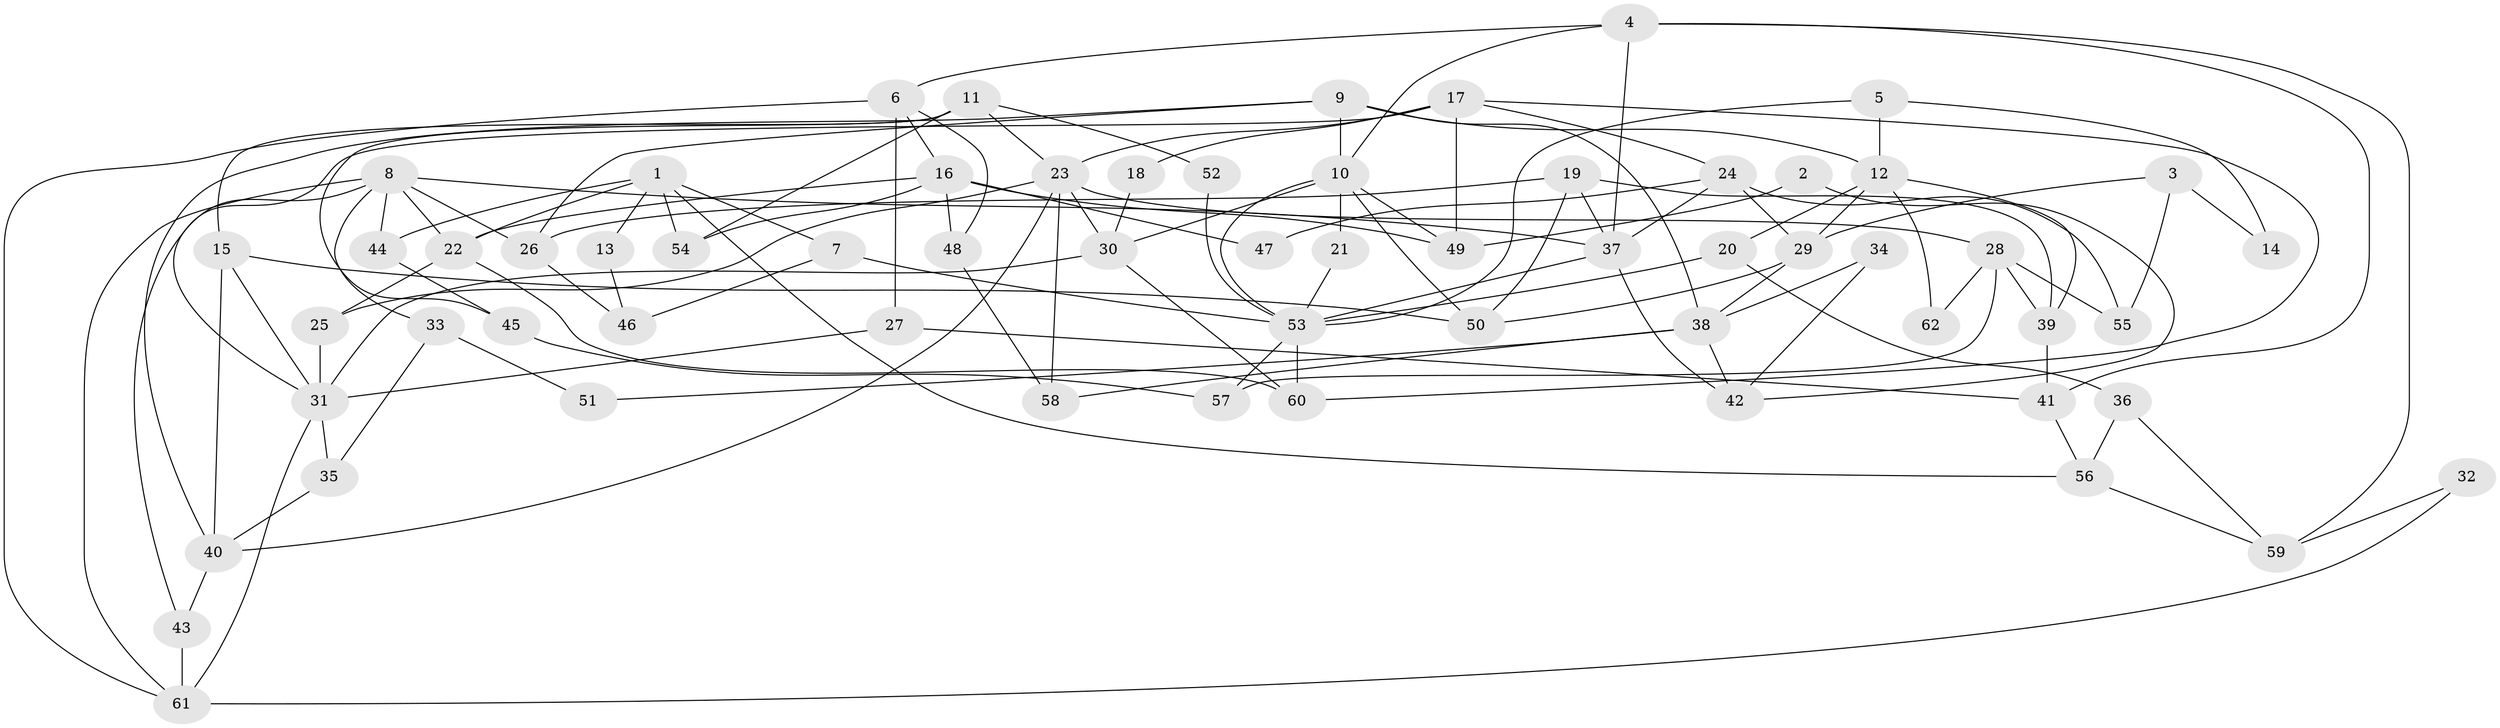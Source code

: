 // coarse degree distribution, {7: 0.1, 4: 0.125, 6: 0.125, 5: 0.1, 3: 0.175, 9: 0.075, 8: 0.075, 2: 0.2, 10: 0.025}
// Generated by graph-tools (version 1.1) at 2025/24/03/03/25 07:24:04]
// undirected, 62 vertices, 124 edges
graph export_dot {
graph [start="1"]
  node [color=gray90,style=filled];
  1;
  2;
  3;
  4;
  5;
  6;
  7;
  8;
  9;
  10;
  11;
  12;
  13;
  14;
  15;
  16;
  17;
  18;
  19;
  20;
  21;
  22;
  23;
  24;
  25;
  26;
  27;
  28;
  29;
  30;
  31;
  32;
  33;
  34;
  35;
  36;
  37;
  38;
  39;
  40;
  41;
  42;
  43;
  44;
  45;
  46;
  47;
  48;
  49;
  50;
  51;
  52;
  53;
  54;
  55;
  56;
  57;
  58;
  59;
  60;
  61;
  62;
  1 -- 56;
  1 -- 22;
  1 -- 7;
  1 -- 13;
  1 -- 44;
  1 -- 54;
  2 -- 49;
  2 -- 42;
  3 -- 55;
  3 -- 29;
  3 -- 14;
  4 -- 37;
  4 -- 10;
  4 -- 6;
  4 -- 41;
  4 -- 59;
  5 -- 53;
  5 -- 12;
  5 -- 14;
  6 -- 61;
  6 -- 16;
  6 -- 27;
  6 -- 48;
  7 -- 53;
  7 -- 46;
  8 -- 22;
  8 -- 43;
  8 -- 26;
  8 -- 33;
  8 -- 37;
  8 -- 44;
  8 -- 61;
  9 -- 10;
  9 -- 12;
  9 -- 26;
  9 -- 38;
  9 -- 40;
  10 -- 53;
  10 -- 49;
  10 -- 21;
  10 -- 30;
  10 -- 50;
  11 -- 15;
  11 -- 45;
  11 -- 23;
  11 -- 52;
  11 -- 54;
  12 -- 29;
  12 -- 39;
  12 -- 20;
  12 -- 62;
  13 -- 46;
  15 -- 50;
  15 -- 40;
  15 -- 31;
  16 -- 54;
  16 -- 22;
  16 -- 47;
  16 -- 48;
  16 -- 49;
  17 -- 60;
  17 -- 23;
  17 -- 18;
  17 -- 24;
  17 -- 31;
  17 -- 49;
  18 -- 30;
  19 -- 26;
  19 -- 50;
  19 -- 37;
  19 -- 39;
  20 -- 53;
  20 -- 36;
  21 -- 53;
  22 -- 25;
  22 -- 60;
  23 -- 30;
  23 -- 25;
  23 -- 28;
  23 -- 40;
  23 -- 58;
  24 -- 37;
  24 -- 29;
  24 -- 47;
  24 -- 55;
  25 -- 31;
  26 -- 46;
  27 -- 31;
  27 -- 41;
  28 -- 39;
  28 -- 55;
  28 -- 57;
  28 -- 62;
  29 -- 38;
  29 -- 50;
  30 -- 31;
  30 -- 60;
  31 -- 35;
  31 -- 61;
  32 -- 59;
  32 -- 61;
  33 -- 35;
  33 -- 51;
  34 -- 42;
  34 -- 38;
  35 -- 40;
  36 -- 56;
  36 -- 59;
  37 -- 42;
  37 -- 53;
  38 -- 58;
  38 -- 42;
  38 -- 51;
  39 -- 41;
  40 -- 43;
  41 -- 56;
  43 -- 61;
  44 -- 45;
  45 -- 57;
  48 -- 58;
  52 -- 53;
  53 -- 60;
  53 -- 57;
  56 -- 59;
}
